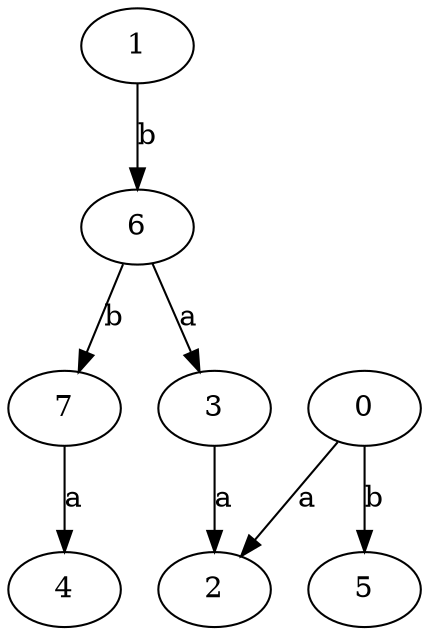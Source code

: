 strict digraph  {
1;
2;
3;
4;
0;
5;
6;
7;
1 -> 6  [label=b];
3 -> 2  [label=a];
0 -> 2  [label=a];
0 -> 5  [label=b];
6 -> 3  [label=a];
6 -> 7  [label=b];
7 -> 4  [label=a];
}
